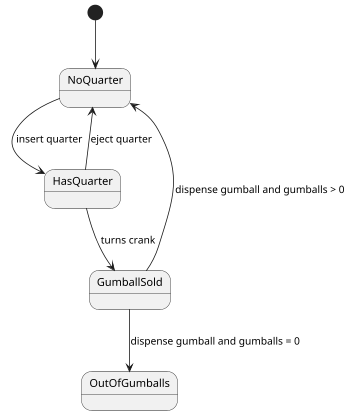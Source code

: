 @startuml
scale 350 width
[*] --> NoQuarter


HasQuarter --> NoQuarter  : eject quarter
HasQuarter --> GumballSold : turns crank
NoQuarter  --> HasQuarter : insert quarter
GumballSold --> NoQuarter : dispense gumball and gumballs > 0
GumballSold --> OutOfGumballs : dispense gumball and gumballs = 0
@enduml
